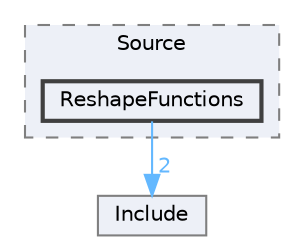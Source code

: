 digraph "Arduino/GetStartedWithMachineLearningOnArduino/tflite-micro-arduino-examples-main/src/third_party/cmsis_nn/Source/ReshapeFunctions"
{
 // LATEX_PDF_SIZE
  bgcolor="transparent";
  edge [fontname=Helvetica,fontsize=10,labelfontname=Helvetica,labelfontsize=10];
  node [fontname=Helvetica,fontsize=10,shape=box,height=0.2,width=0.4];
  compound=true
  subgraph clusterdir_3f3bc32bb09c71fe7748f5d361525a5c {
    graph [ bgcolor="#edf0f7", pencolor="grey50", label="Source", fontname=Helvetica,fontsize=10 style="filled,dashed", URL="dir_3f3bc32bb09c71fe7748f5d361525a5c.html",tooltip=""]
  dir_24aca3c8a7e463b2f8eb1c972d351991 [label="ReshapeFunctions", fillcolor="#edf0f7", color="grey25", style="filled,bold", URL="dir_24aca3c8a7e463b2f8eb1c972d351991.html",tooltip=""];
  }
  dir_1a4997e63d356e45cdc4e66c4ea7b18a [label="Include", fillcolor="#edf0f7", color="grey50", style="filled", URL="dir_1a4997e63d356e45cdc4e66c4ea7b18a.html",tooltip=""];
  dir_24aca3c8a7e463b2f8eb1c972d351991->dir_1a4997e63d356e45cdc4e66c4ea7b18a [headlabel="2", labeldistance=1.5 headhref="dir_000263_000136.html" href="dir_000263_000136.html" color="steelblue1" fontcolor="steelblue1"];
}
